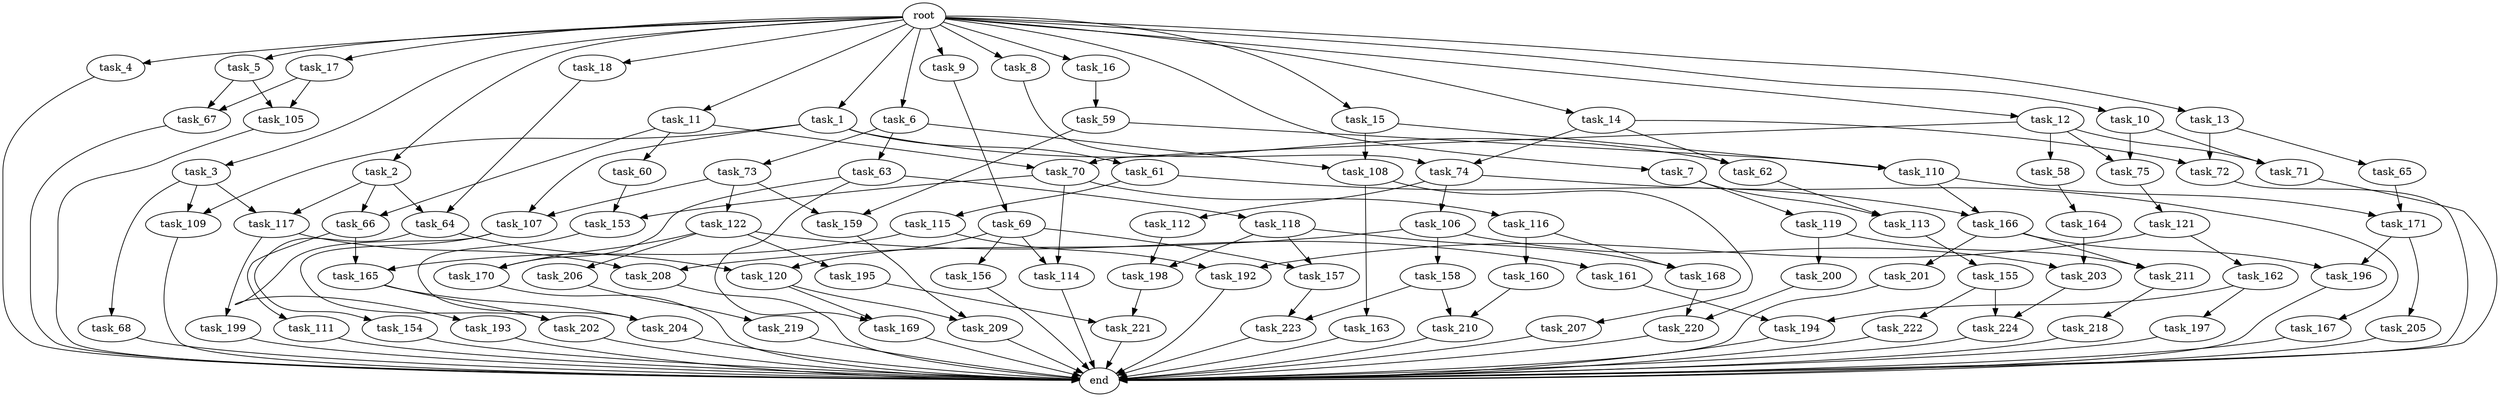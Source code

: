 digraph G {
  root [size="0.000000"];
  task_1 [size="1.024000"];
  task_2 [size="1.024000"];
  task_3 [size="1.024000"];
  task_4 [size="1.024000"];
  task_5 [size="1.024000"];
  task_6 [size="1.024000"];
  task_7 [size="1.024000"];
  task_8 [size="1.024000"];
  task_9 [size="1.024000"];
  task_10 [size="1.024000"];
  task_11 [size="1.024000"];
  task_12 [size="1.024000"];
  task_13 [size="1.024000"];
  task_14 [size="1.024000"];
  task_15 [size="1.024000"];
  task_16 [size="1.024000"];
  task_17 [size="1.024000"];
  task_18 [size="1.024000"];
  task_58 [size="695784701.952000"];
  task_59 [size="309237645.312000"];
  task_60 [size="214748364.800000"];
  task_61 [size="137438953.472000"];
  task_62 [size="171798691.840000"];
  task_63 [size="77309411.328000"];
  task_64 [size="171798691.840000"];
  task_65 [size="309237645.312000"];
  task_66 [size="249108103.168000"];
  task_67 [size="214748364.800000"];
  task_68 [size="420906795.008000"];
  task_69 [size="549755813.888000"];
  task_70 [size="910533066.752000"];
  task_71 [size="1554778161.152000"];
  task_72 [size="343597383.680000"];
  task_73 [size="77309411.328000"];
  task_74 [size="171798691.840000"];
  task_75 [size="1554778161.152000"];
  task_105 [size="214748364.800000"];
  task_106 [size="858993459.200000"];
  task_107 [size="833223655.424000"];
  task_108 [size="498216206.336000"];
  task_109 [size="558345748.480000"];
  task_110 [size="841813590.016000"];
  task_111 [size="214748364.800000"];
  task_112 [size="858993459.200000"];
  task_113 [size="584115552.256000"];
  task_114 [size="936302870.528000"];
  task_115 [size="137438953.472000"];
  task_116 [size="858993459.200000"];
  task_117 [size="455266533.376000"];
  task_118 [size="214748364.800000"];
  task_119 [size="549755813.888000"];
  task_120 [size="627065225.216000"];
  task_121 [size="420906795.008000"];
  task_122 [size="695784701.952000"];
  task_153 [size="996432412.672000"];
  task_154 [size="549755813.888000"];
  task_155 [size="214748364.800000"];
  task_156 [size="77309411.328000"];
  task_157 [size="214748364.800000"];
  task_158 [size="858993459.200000"];
  task_159 [size="1116691496.960000"];
  task_160 [size="77309411.328000"];
  task_161 [size="549755813.888000"];
  task_162 [size="420906795.008000"];
  task_163 [size="549755813.888000"];
  task_164 [size="34359738.368000"];
  task_165 [size="1073741824.000000"];
  task_166 [size="687194767.360000"];
  task_167 [size="858993459.200000"];
  task_168 [size="214748364.800000"];
  task_169 [size="523986010.112000"];
  task_170 [size="764504178.688000"];
  task_171 [size="970662608.896000"];
  task_192 [size="1279900254.208000"];
  task_193 [size="549755813.888000"];
  task_194 [size="352187318.272000"];
  task_195 [size="549755813.888000"];
  task_196 [size="833223655.424000"];
  task_197 [size="214748364.800000"];
  task_198 [size="214748364.800000"];
  task_199 [size="309237645.312000"];
  task_200 [size="137438953.472000"];
  task_201 [size="695784701.952000"];
  task_202 [size="1245540515.840000"];
  task_203 [size="1408749273.088000"];
  task_204 [size="833223655.424000"];
  task_205 [size="137438953.472000"];
  task_206 [size="549755813.888000"];
  task_207 [size="549755813.888000"];
  task_208 [size="1168231104.512000"];
  task_209 [size="730144440.320000"];
  task_210 [size="773094113.280000"];
  task_211 [size="833223655.424000"];
  task_218 [size="549755813.888000"];
  task_219 [size="77309411.328000"];
  task_220 [size="292057776.128000"];
  task_221 [size="687194767.360000"];
  task_222 [size="858993459.200000"];
  task_223 [size="154618822.656000"];
  task_224 [size="1279900254.208000"];
  end [size="0.000000"];

  root -> task_1 [size="1.000000"];
  root -> task_2 [size="1.000000"];
  root -> task_3 [size="1.000000"];
  root -> task_4 [size="1.000000"];
  root -> task_5 [size="1.000000"];
  root -> task_6 [size="1.000000"];
  root -> task_7 [size="1.000000"];
  root -> task_8 [size="1.000000"];
  root -> task_9 [size="1.000000"];
  root -> task_10 [size="1.000000"];
  root -> task_11 [size="1.000000"];
  root -> task_12 [size="1.000000"];
  root -> task_13 [size="1.000000"];
  root -> task_14 [size="1.000000"];
  root -> task_15 [size="1.000000"];
  root -> task_16 [size="1.000000"];
  root -> task_17 [size="1.000000"];
  root -> task_18 [size="1.000000"];
  task_1 -> task_61 [size="134217728.000000"];
  task_1 -> task_62 [size="134217728.000000"];
  task_1 -> task_107 [size="134217728.000000"];
  task_1 -> task_109 [size="134217728.000000"];
  task_2 -> task_64 [size="33554432.000000"];
  task_2 -> task_66 [size="33554432.000000"];
  task_2 -> task_117 [size="33554432.000000"];
  task_3 -> task_68 [size="411041792.000000"];
  task_3 -> task_109 [size="411041792.000000"];
  task_3 -> task_117 [size="411041792.000000"];
  task_4 -> end [size="1.000000"];
  task_5 -> task_67 [size="75497472.000000"];
  task_5 -> task_105 [size="75497472.000000"];
  task_6 -> task_63 [size="75497472.000000"];
  task_6 -> task_73 [size="75497472.000000"];
  task_6 -> task_108 [size="75497472.000000"];
  task_7 -> task_113 [size="536870912.000000"];
  task_7 -> task_119 [size="536870912.000000"];
  task_8 -> task_74 [size="134217728.000000"];
  task_9 -> task_69 [size="536870912.000000"];
  task_10 -> task_71 [size="838860800.000000"];
  task_10 -> task_75 [size="838860800.000000"];
  task_11 -> task_60 [size="209715200.000000"];
  task_11 -> task_66 [size="209715200.000000"];
  task_11 -> task_70 [size="209715200.000000"];
  task_12 -> task_58 [size="679477248.000000"];
  task_12 -> task_70 [size="679477248.000000"];
  task_12 -> task_71 [size="679477248.000000"];
  task_12 -> task_75 [size="679477248.000000"];
  task_13 -> task_65 [size="301989888.000000"];
  task_13 -> task_72 [size="301989888.000000"];
  task_14 -> task_62 [size="33554432.000000"];
  task_14 -> task_72 [size="33554432.000000"];
  task_14 -> task_74 [size="33554432.000000"];
  task_15 -> task_108 [size="411041792.000000"];
  task_15 -> task_110 [size="411041792.000000"];
  task_16 -> task_59 [size="301989888.000000"];
  task_17 -> task_67 [size="134217728.000000"];
  task_17 -> task_105 [size="134217728.000000"];
  task_18 -> task_64 [size="134217728.000000"];
  task_58 -> task_164 [size="33554432.000000"];
  task_59 -> task_110 [size="411041792.000000"];
  task_59 -> task_159 [size="411041792.000000"];
  task_60 -> task_153 [size="134217728.000000"];
  task_61 -> task_115 [size="134217728.000000"];
  task_61 -> task_166 [size="134217728.000000"];
  task_62 -> task_113 [size="33554432.000000"];
  task_63 -> task_118 [size="209715200.000000"];
  task_63 -> task_169 [size="209715200.000000"];
  task_63 -> task_170 [size="209715200.000000"];
  task_64 -> task_120 [size="536870912.000000"];
  task_64 -> task_154 [size="536870912.000000"];
  task_65 -> task_171 [size="411041792.000000"];
  task_66 -> task_111 [size="209715200.000000"];
  task_66 -> task_165 [size="209715200.000000"];
  task_67 -> end [size="1.000000"];
  task_68 -> end [size="1.000000"];
  task_69 -> task_114 [size="75497472.000000"];
  task_69 -> task_120 [size="75497472.000000"];
  task_69 -> task_156 [size="75497472.000000"];
  task_69 -> task_157 [size="75497472.000000"];
  task_70 -> task_114 [size="838860800.000000"];
  task_70 -> task_116 [size="838860800.000000"];
  task_70 -> task_153 [size="838860800.000000"];
  task_71 -> end [size="1.000000"];
  task_72 -> end [size="1.000000"];
  task_73 -> task_107 [size="679477248.000000"];
  task_73 -> task_122 [size="679477248.000000"];
  task_73 -> task_159 [size="679477248.000000"];
  task_74 -> task_106 [size="838860800.000000"];
  task_74 -> task_112 [size="838860800.000000"];
  task_74 -> task_167 [size="838860800.000000"];
  task_75 -> task_121 [size="411041792.000000"];
  task_105 -> end [size="1.000000"];
  task_106 -> task_158 [size="838860800.000000"];
  task_106 -> task_203 [size="838860800.000000"];
  task_106 -> task_208 [size="838860800.000000"];
  task_107 -> task_193 [size="536870912.000000"];
  task_107 -> task_202 [size="536870912.000000"];
  task_108 -> task_163 [size="536870912.000000"];
  task_108 -> task_207 [size="536870912.000000"];
  task_109 -> end [size="1.000000"];
  task_110 -> task_166 [size="536870912.000000"];
  task_110 -> task_171 [size="536870912.000000"];
  task_111 -> end [size="1.000000"];
  task_112 -> task_198 [size="75497472.000000"];
  task_113 -> task_155 [size="209715200.000000"];
  task_114 -> end [size="1.000000"];
  task_115 -> task_165 [size="838860800.000000"];
  task_115 -> task_192 [size="838860800.000000"];
  task_116 -> task_160 [size="75497472.000000"];
  task_116 -> task_168 [size="75497472.000000"];
  task_117 -> task_199 [size="301989888.000000"];
  task_117 -> task_208 [size="301989888.000000"];
  task_118 -> task_157 [size="134217728.000000"];
  task_118 -> task_168 [size="134217728.000000"];
  task_118 -> task_198 [size="134217728.000000"];
  task_119 -> task_200 [size="134217728.000000"];
  task_119 -> task_211 [size="134217728.000000"];
  task_120 -> task_169 [size="301989888.000000"];
  task_120 -> task_209 [size="301989888.000000"];
  task_121 -> task_162 [size="411041792.000000"];
  task_121 -> task_192 [size="411041792.000000"];
  task_122 -> task_161 [size="536870912.000000"];
  task_122 -> task_170 [size="536870912.000000"];
  task_122 -> task_195 [size="536870912.000000"];
  task_122 -> task_206 [size="536870912.000000"];
  task_153 -> task_204 [size="134217728.000000"];
  task_154 -> end [size="1.000000"];
  task_155 -> task_222 [size="838860800.000000"];
  task_155 -> task_224 [size="838860800.000000"];
  task_156 -> end [size="1.000000"];
  task_157 -> task_223 [size="75497472.000000"];
  task_158 -> task_210 [size="75497472.000000"];
  task_158 -> task_223 [size="75497472.000000"];
  task_159 -> task_209 [size="411041792.000000"];
  task_160 -> task_210 [size="679477248.000000"];
  task_161 -> task_194 [size="134217728.000000"];
  task_162 -> task_194 [size="209715200.000000"];
  task_162 -> task_197 [size="209715200.000000"];
  task_163 -> end [size="1.000000"];
  task_164 -> task_203 [size="536870912.000000"];
  task_165 -> task_202 [size="679477248.000000"];
  task_165 -> task_204 [size="679477248.000000"];
  task_166 -> task_196 [size="679477248.000000"];
  task_166 -> task_201 [size="679477248.000000"];
  task_166 -> task_211 [size="679477248.000000"];
  task_167 -> end [size="1.000000"];
  task_168 -> task_220 [size="75497472.000000"];
  task_169 -> end [size="1.000000"];
  task_170 -> end [size="1.000000"];
  task_171 -> task_196 [size="134217728.000000"];
  task_171 -> task_205 [size="134217728.000000"];
  task_192 -> end [size="1.000000"];
  task_193 -> end [size="1.000000"];
  task_194 -> end [size="1.000000"];
  task_195 -> task_221 [size="134217728.000000"];
  task_196 -> end [size="1.000000"];
  task_197 -> end [size="1.000000"];
  task_198 -> task_221 [size="536870912.000000"];
  task_199 -> end [size="1.000000"];
  task_200 -> task_220 [size="209715200.000000"];
  task_201 -> end [size="1.000000"];
  task_202 -> end [size="1.000000"];
  task_203 -> task_224 [size="411041792.000000"];
  task_204 -> end [size="1.000000"];
  task_205 -> end [size="1.000000"];
  task_206 -> task_219 [size="75497472.000000"];
  task_207 -> end [size="1.000000"];
  task_208 -> end [size="1.000000"];
  task_209 -> end [size="1.000000"];
  task_210 -> end [size="1.000000"];
  task_211 -> task_218 [size="536870912.000000"];
  task_218 -> end [size="1.000000"];
  task_219 -> end [size="1.000000"];
  task_220 -> end [size="1.000000"];
  task_221 -> end [size="1.000000"];
  task_222 -> end [size="1.000000"];
  task_223 -> end [size="1.000000"];
  task_224 -> end [size="1.000000"];
}
